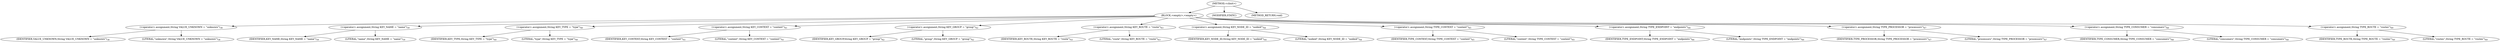 digraph "&lt;clinit&gt;" {  
"656" [label = <(METHOD,&lt;clinit&gt;)> ]
"657" [label = <(BLOCK,&lt;empty&gt;,&lt;empty&gt;)> ]
"658" [label = <(&lt;operator&gt;.assignment,String VALUE_UNKNOWN = &quot;unknown&quot;)<SUB>38</SUB>> ]
"659" [label = <(IDENTIFIER,VALUE_UNKNOWN,String VALUE_UNKNOWN = &quot;unknown&quot;)<SUB>38</SUB>> ]
"660" [label = <(LITERAL,&quot;unknown&quot;,String VALUE_UNKNOWN = &quot;unknown&quot;)<SUB>38</SUB>> ]
"661" [label = <(&lt;operator&gt;.assignment,String KEY_NAME = &quot;name&quot;)<SUB>39</SUB>> ]
"662" [label = <(IDENTIFIER,KEY_NAME,String KEY_NAME = &quot;name&quot;)<SUB>39</SUB>> ]
"663" [label = <(LITERAL,&quot;name&quot;,String KEY_NAME = &quot;name&quot;)<SUB>39</SUB>> ]
"664" [label = <(&lt;operator&gt;.assignment,String KEY_TYPE = &quot;type&quot;)<SUB>40</SUB>> ]
"665" [label = <(IDENTIFIER,KEY_TYPE,String KEY_TYPE = &quot;type&quot;)<SUB>40</SUB>> ]
"666" [label = <(LITERAL,&quot;type&quot;,String KEY_TYPE = &quot;type&quot;)<SUB>40</SUB>> ]
"667" [label = <(&lt;operator&gt;.assignment,String KEY_CONTEXT = &quot;context&quot;)<SUB>41</SUB>> ]
"668" [label = <(IDENTIFIER,KEY_CONTEXT,String KEY_CONTEXT = &quot;context&quot;)<SUB>41</SUB>> ]
"669" [label = <(LITERAL,&quot;context&quot;,String KEY_CONTEXT = &quot;context&quot;)<SUB>41</SUB>> ]
"670" [label = <(&lt;operator&gt;.assignment,String KEY_GROUP = &quot;group&quot;)<SUB>42</SUB>> ]
"671" [label = <(IDENTIFIER,KEY_GROUP,String KEY_GROUP = &quot;group&quot;)<SUB>42</SUB>> ]
"672" [label = <(LITERAL,&quot;group&quot;,String KEY_GROUP = &quot;group&quot;)<SUB>42</SUB>> ]
"673" [label = <(&lt;operator&gt;.assignment,String KEY_ROUTE = &quot;route&quot;)<SUB>43</SUB>> ]
"674" [label = <(IDENTIFIER,KEY_ROUTE,String KEY_ROUTE = &quot;route&quot;)<SUB>43</SUB>> ]
"675" [label = <(LITERAL,&quot;route&quot;,String KEY_ROUTE = &quot;route&quot;)<SUB>43</SUB>> ]
"676" [label = <(&lt;operator&gt;.assignment,String KEY_NODE_ID = &quot;nodeid&quot;)<SUB>44</SUB>> ]
"677" [label = <(IDENTIFIER,KEY_NODE_ID,String KEY_NODE_ID = &quot;nodeid&quot;)<SUB>44</SUB>> ]
"678" [label = <(LITERAL,&quot;nodeid&quot;,String KEY_NODE_ID = &quot;nodeid&quot;)<SUB>44</SUB>> ]
"679" [label = <(&lt;operator&gt;.assignment,String TYPE_CONTEXT = &quot;context&quot;)<SUB>45</SUB>> ]
"680" [label = <(IDENTIFIER,TYPE_CONTEXT,String TYPE_CONTEXT = &quot;context&quot;)<SUB>45</SUB>> ]
"681" [label = <(LITERAL,&quot;context&quot;,String TYPE_CONTEXT = &quot;context&quot;)<SUB>45</SUB>> ]
"682" [label = <(&lt;operator&gt;.assignment,String TYPE_ENDPOINT = &quot;endpoints&quot;)<SUB>46</SUB>> ]
"683" [label = <(IDENTIFIER,TYPE_ENDPOINT,String TYPE_ENDPOINT = &quot;endpoints&quot;)<SUB>46</SUB>> ]
"684" [label = <(LITERAL,&quot;endpoints&quot;,String TYPE_ENDPOINT = &quot;endpoints&quot;)<SUB>46</SUB>> ]
"685" [label = <(&lt;operator&gt;.assignment,String TYPE_PROCESSOR = &quot;processors&quot;)<SUB>47</SUB>> ]
"686" [label = <(IDENTIFIER,TYPE_PROCESSOR,String TYPE_PROCESSOR = &quot;processors&quot;)<SUB>47</SUB>> ]
"687" [label = <(LITERAL,&quot;processors&quot;,String TYPE_PROCESSOR = &quot;processors&quot;)<SUB>47</SUB>> ]
"688" [label = <(&lt;operator&gt;.assignment,String TYPE_CONSUMER = &quot;consumers&quot;)<SUB>48</SUB>> ]
"689" [label = <(IDENTIFIER,TYPE_CONSUMER,String TYPE_CONSUMER = &quot;consumers&quot;)<SUB>48</SUB>> ]
"690" [label = <(LITERAL,&quot;consumers&quot;,String TYPE_CONSUMER = &quot;consumers&quot;)<SUB>48</SUB>> ]
"691" [label = <(&lt;operator&gt;.assignment,String TYPE_ROUTE = &quot;routes&quot;)<SUB>49</SUB>> ]
"692" [label = <(IDENTIFIER,TYPE_ROUTE,String TYPE_ROUTE = &quot;routes&quot;)<SUB>49</SUB>> ]
"693" [label = <(LITERAL,&quot;routes&quot;,String TYPE_ROUTE = &quot;routes&quot;)<SUB>49</SUB>> ]
"694" [label = <(MODIFIER,STATIC)> ]
"695" [label = <(METHOD_RETURN,void)> ]
  "656" -> "657" 
  "656" -> "694" 
  "656" -> "695" 
  "657" -> "658" 
  "657" -> "661" 
  "657" -> "664" 
  "657" -> "667" 
  "657" -> "670" 
  "657" -> "673" 
  "657" -> "676" 
  "657" -> "679" 
  "657" -> "682" 
  "657" -> "685" 
  "657" -> "688" 
  "657" -> "691" 
  "658" -> "659" 
  "658" -> "660" 
  "661" -> "662" 
  "661" -> "663" 
  "664" -> "665" 
  "664" -> "666" 
  "667" -> "668" 
  "667" -> "669" 
  "670" -> "671" 
  "670" -> "672" 
  "673" -> "674" 
  "673" -> "675" 
  "676" -> "677" 
  "676" -> "678" 
  "679" -> "680" 
  "679" -> "681" 
  "682" -> "683" 
  "682" -> "684" 
  "685" -> "686" 
  "685" -> "687" 
  "688" -> "689" 
  "688" -> "690" 
  "691" -> "692" 
  "691" -> "693" 
}
